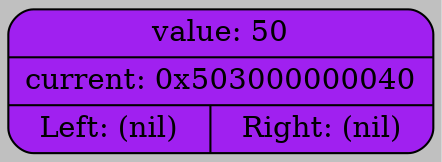 digraph BinaryTree {
    bgcolor="#C0C0C0";

    node [shape=record];
    "0x503000000040" [shape=Mrecord, style=filled; fillcolor="purple"; label="{value: 50 | current: 0x503000000040 | { Left: (nil) | Right: (nil) } }"];
}
